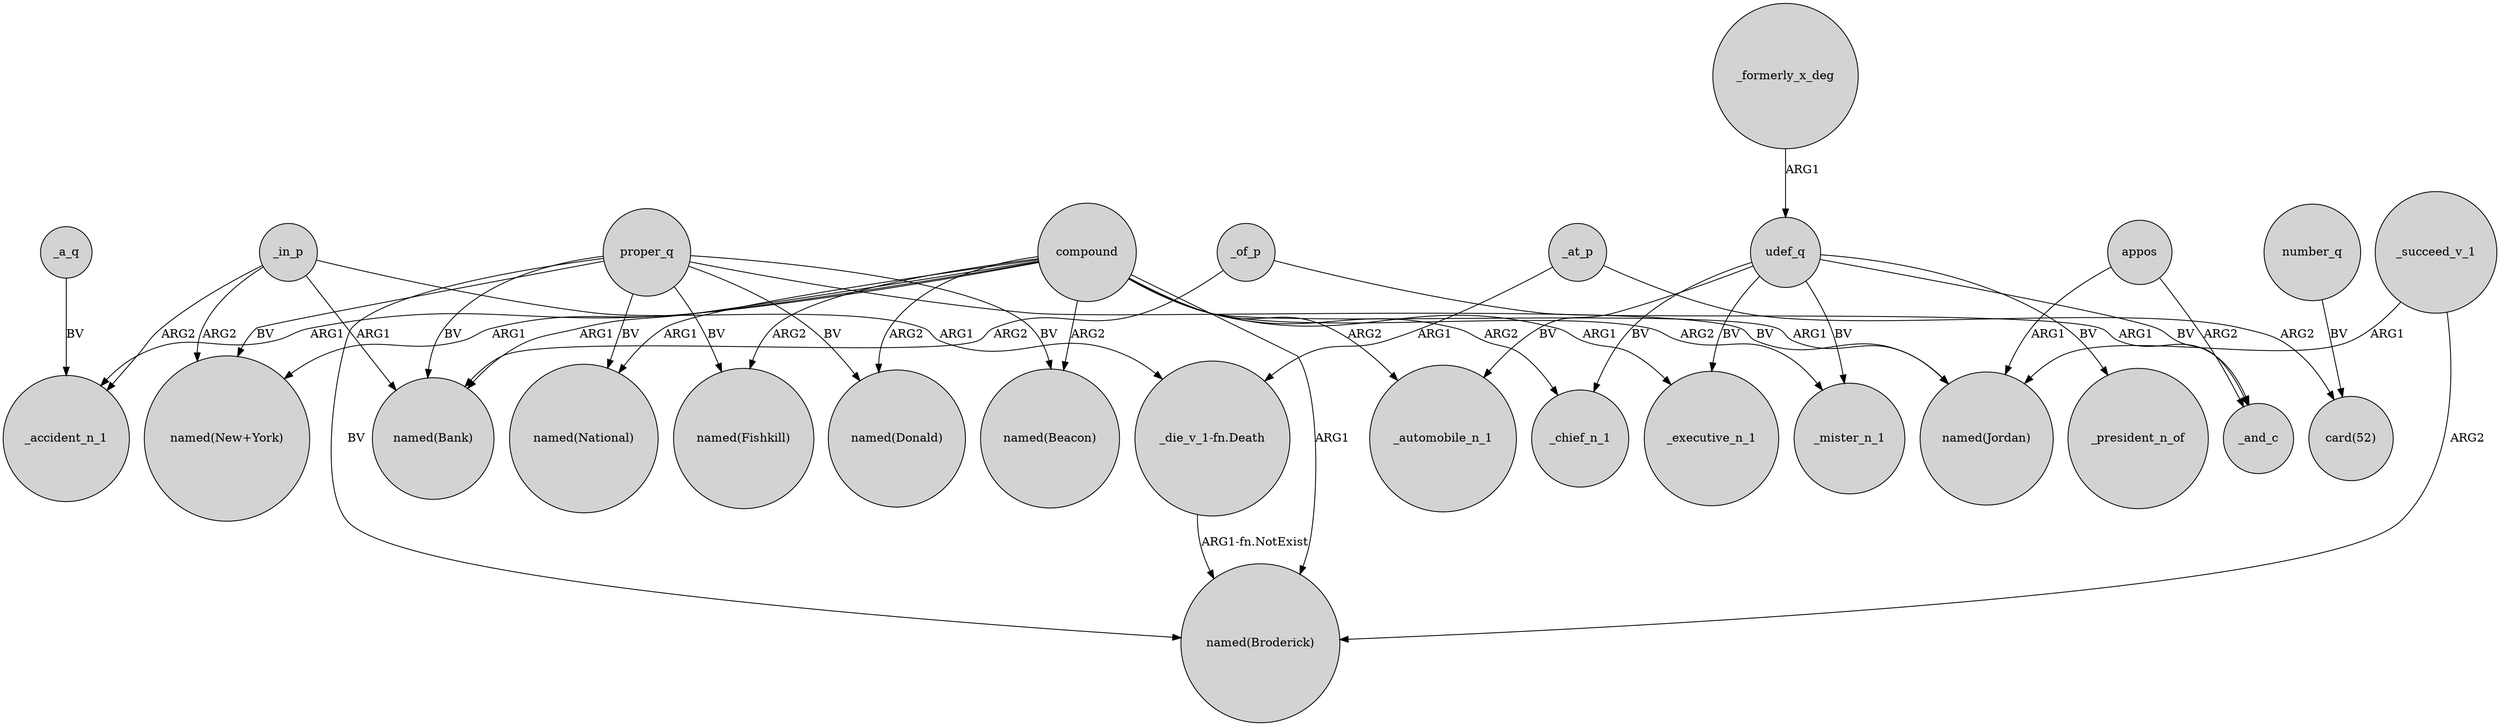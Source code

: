 digraph {
	node [shape=circle style=filled]
	_in_p -> "named(New+York)" [label=ARG2]
	compound -> "named(Broderick)" [label=ARG1]
	proper_q -> "named(Fishkill)" [label=BV]
	proper_q -> "named(Jordan)" [label=BV]
	"_die_v_1-fn.Death" -> "named(Broderick)" [label="ARG1-fn.NotExist"]
	udef_q -> _executive_n_1 [label=BV]
	compound -> "named(Jordan)" [label=ARG1]
	_of_p -> "named(Bank)" [label=ARG2]
	compound -> _mister_n_1 [label=ARG2]
	udef_q -> _automobile_n_1 [label=BV]
	proper_q -> "named(New+York)" [label=BV]
	compound -> "named(Fishkill)" [label=ARG2]
	compound -> _executive_n_1 [label=ARG1]
	udef_q -> _mister_n_1 [label=BV]
	_in_p -> "named(Bank)" [label=ARG1]
	_at_p -> "_die_v_1-fn.Death" [label=ARG1]
	compound -> "named(Donald)" [label=ARG2]
	compound -> _chief_n_1 [label=ARG2]
	proper_q -> "named(Beacon)" [label=BV]
	_in_p -> "_die_v_1-fn.Death" [label=ARG1]
	proper_q -> "named(Bank)" [label=BV]
	number_q -> "card(52)" [label=BV]
	appos -> _and_c [label=ARG2]
	udef_q -> _president_n_of [label=BV]
	udef_q -> _chief_n_1 [label=BV]
	compound -> "named(Beacon)" [label=ARG2]
	_a_q -> _accident_n_1 [label=BV]
	compound -> _automobile_n_1 [label=ARG2]
	compound -> "named(New+York)" [label=ARG1]
	_of_p -> _and_c [label=ARG1]
	compound -> "named(Bank)" [label=ARG1]
	_succeed_v_1 -> "named(Broderick)" [label=ARG2]
	proper_q -> "named(National)" [label=BV]
	_formerly_x_deg -> udef_q [label=ARG1]
	proper_q -> "named(Broderick)" [label=BV]
	proper_q -> "named(Donald)" [label=BV]
	compound -> "named(National)" [label=ARG1]
	udef_q -> _and_c [label=BV]
	compound -> _accident_n_1 [label=ARG1]
	_at_p -> "card(52)" [label=ARG2]
	appos -> "named(Jordan)" [label=ARG1]
	_in_p -> _accident_n_1 [label=ARG2]
	_succeed_v_1 -> "named(Jordan)" [label=ARG1]
}
